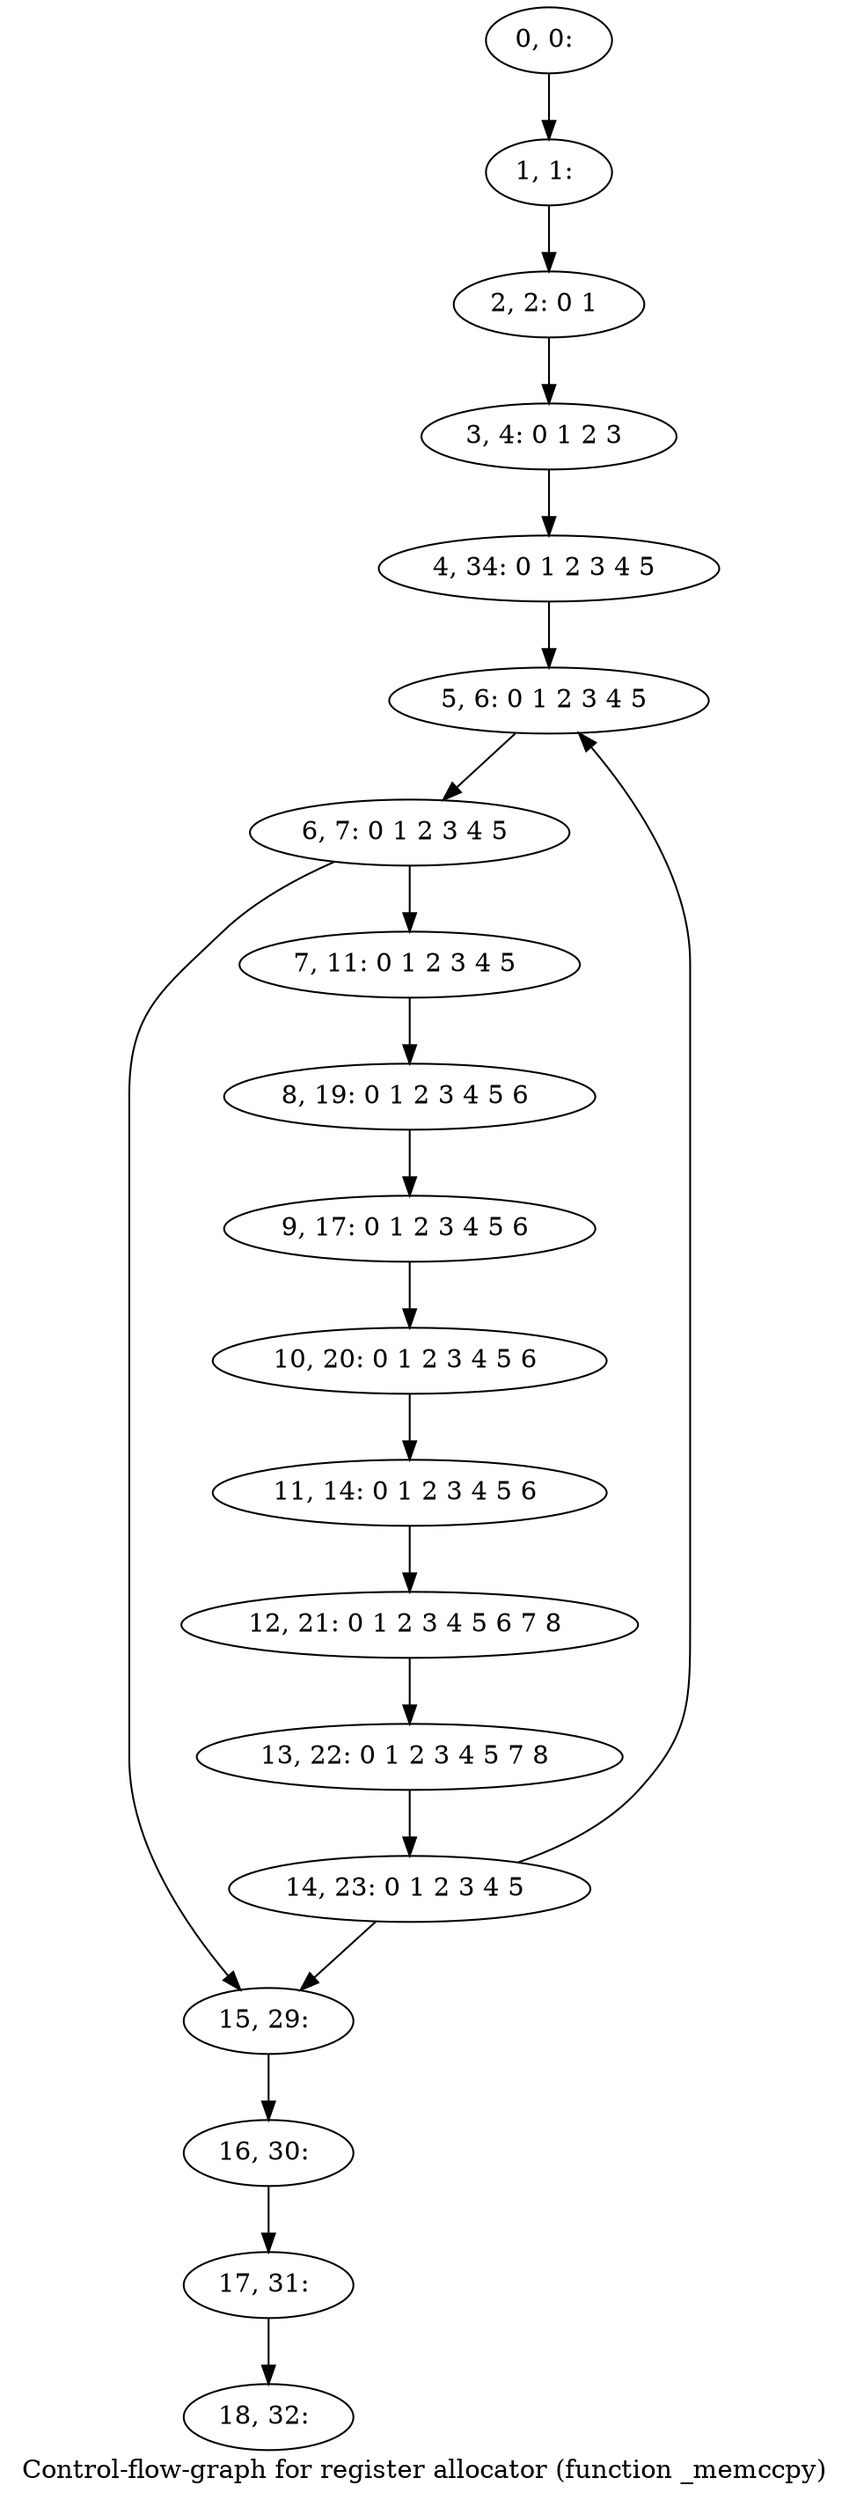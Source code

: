 digraph G {
graph [label="Control-flow-graph for register allocator (function _memccpy)"]
0[label="0, 0: "];
1[label="1, 1: "];
2[label="2, 2: 0 1 "];
3[label="3, 4: 0 1 2 3 "];
4[label="4, 34: 0 1 2 3 4 5 "];
5[label="5, 6: 0 1 2 3 4 5 "];
6[label="6, 7: 0 1 2 3 4 5 "];
7[label="7, 11: 0 1 2 3 4 5 "];
8[label="8, 19: 0 1 2 3 4 5 6 "];
9[label="9, 17: 0 1 2 3 4 5 6 "];
10[label="10, 20: 0 1 2 3 4 5 6 "];
11[label="11, 14: 0 1 2 3 4 5 6 "];
12[label="12, 21: 0 1 2 3 4 5 6 7 8 "];
13[label="13, 22: 0 1 2 3 4 5 7 8 "];
14[label="14, 23: 0 1 2 3 4 5 "];
15[label="15, 29: "];
16[label="16, 30: "];
17[label="17, 31: "];
18[label="18, 32: "];
0->1 ;
1->2 ;
2->3 ;
3->4 ;
4->5 ;
5->6 ;
6->7 ;
6->15 ;
7->8 ;
8->9 ;
9->10 ;
10->11 ;
11->12 ;
12->13 ;
13->14 ;
14->15 ;
14->5 ;
15->16 ;
16->17 ;
17->18 ;
}
